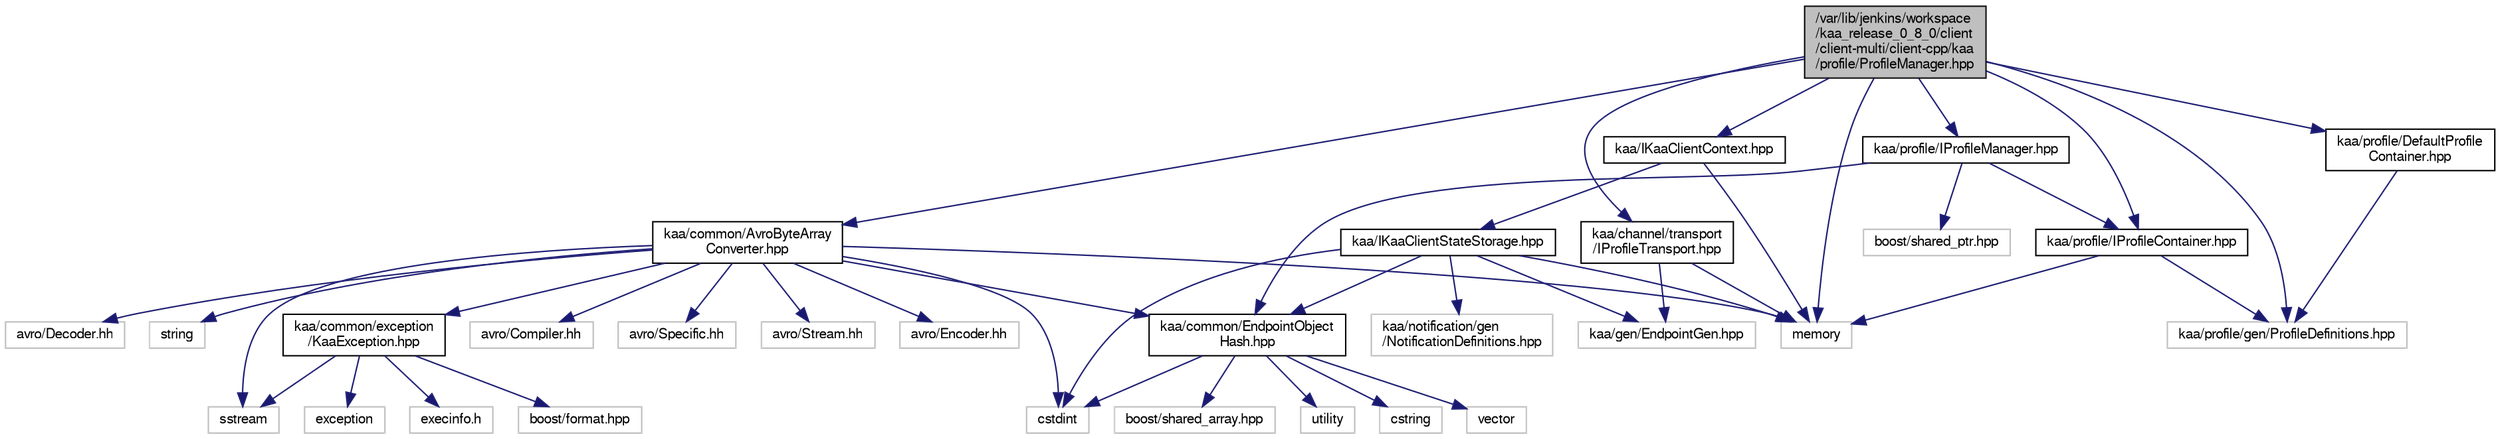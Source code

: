 digraph "/var/lib/jenkins/workspace/kaa_release_0_8_0/client/client-multi/client-cpp/kaa/profile/ProfileManager.hpp"
{
  bgcolor="transparent";
  edge [fontname="FreeSans",fontsize="10",labelfontname="FreeSans",labelfontsize="10"];
  node [fontname="FreeSans",fontsize="10",shape=record];
  Node1 [label="/var/lib/jenkins/workspace\l/kaa_release_0_8_0/client\l/client-multi/client-cpp/kaa\l/profile/ProfileManager.hpp",height=0.2,width=0.4,color="black", fillcolor="grey75", style="filled" fontcolor="black"];
  Node1 -> Node2 [color="midnightblue",fontsize="10",style="solid",fontname="FreeSans"];
  Node2 [label="memory",height=0.2,width=0.4,color="grey75"];
  Node1 -> Node3 [color="midnightblue",fontsize="10",style="solid",fontname="FreeSans"];
  Node3 [label="kaa/profile/IProfileManager.hpp",height=0.2,width=0.4,color="black",URL="$IProfileManager_8hpp.html"];
  Node3 -> Node4 [color="midnightblue",fontsize="10",style="solid",fontname="FreeSans"];
  Node4 [label="boost/shared_ptr.hpp",height=0.2,width=0.4,color="grey75"];
  Node3 -> Node5 [color="midnightblue",fontsize="10",style="solid",fontname="FreeSans"];
  Node5 [label="kaa/profile/IProfileContainer.hpp",height=0.2,width=0.4,color="black",URL="$IProfileContainer_8hpp.html"];
  Node5 -> Node2 [color="midnightblue",fontsize="10",style="solid",fontname="FreeSans"];
  Node5 -> Node6 [color="midnightblue",fontsize="10",style="solid",fontname="FreeSans"];
  Node6 [label="kaa/profile/gen/ProfileDefinitions.hpp",height=0.2,width=0.4,color="grey75"];
  Node3 -> Node7 [color="midnightblue",fontsize="10",style="solid",fontname="FreeSans"];
  Node7 [label="kaa/common/EndpointObject\lHash.hpp",height=0.2,width=0.4,color="black",URL="$EndpointObjectHash_8hpp.html"];
  Node7 -> Node8 [color="midnightblue",fontsize="10",style="solid",fontname="FreeSans"];
  Node8 [label="utility",height=0.2,width=0.4,color="grey75"];
  Node7 -> Node9 [color="midnightblue",fontsize="10",style="solid",fontname="FreeSans"];
  Node9 [label="cstring",height=0.2,width=0.4,color="grey75"];
  Node7 -> Node10 [color="midnightblue",fontsize="10",style="solid",fontname="FreeSans"];
  Node10 [label="vector",height=0.2,width=0.4,color="grey75"];
  Node7 -> Node11 [color="midnightblue",fontsize="10",style="solid",fontname="FreeSans"];
  Node11 [label="cstdint",height=0.2,width=0.4,color="grey75"];
  Node7 -> Node12 [color="midnightblue",fontsize="10",style="solid",fontname="FreeSans"];
  Node12 [label="boost/shared_array.hpp",height=0.2,width=0.4,color="grey75"];
  Node1 -> Node5 [color="midnightblue",fontsize="10",style="solid",fontname="FreeSans"];
  Node1 -> Node13 [color="midnightblue",fontsize="10",style="solid",fontname="FreeSans"];
  Node13 [label="kaa/profile/DefaultProfile\lContainer.hpp",height=0.2,width=0.4,color="black",URL="$DefaultProfileContainer_8hpp.html"];
  Node13 -> Node6 [color="midnightblue",fontsize="10",style="solid",fontname="FreeSans"];
  Node1 -> Node14 [color="midnightblue",fontsize="10",style="solid",fontname="FreeSans"];
  Node14 [label="kaa/common/AvroByteArray\lConverter.hpp",height=0.2,width=0.4,color="black",URL="$AvroByteArrayConverter_8hpp.html"];
  Node14 -> Node15 [color="midnightblue",fontsize="10",style="solid",fontname="FreeSans"];
  Node15 [label="string",height=0.2,width=0.4,color="grey75"];
  Node14 -> Node2 [color="midnightblue",fontsize="10",style="solid",fontname="FreeSans"];
  Node14 -> Node16 [color="midnightblue",fontsize="10",style="solid",fontname="FreeSans"];
  Node16 [label="sstream",height=0.2,width=0.4,color="grey75"];
  Node14 -> Node11 [color="midnightblue",fontsize="10",style="solid",fontname="FreeSans"];
  Node14 -> Node17 [color="midnightblue",fontsize="10",style="solid",fontname="FreeSans"];
  Node17 [label="avro/Compiler.hh",height=0.2,width=0.4,color="grey75"];
  Node14 -> Node18 [color="midnightblue",fontsize="10",style="solid",fontname="FreeSans"];
  Node18 [label="avro/Specific.hh",height=0.2,width=0.4,color="grey75"];
  Node14 -> Node19 [color="midnightblue",fontsize="10",style="solid",fontname="FreeSans"];
  Node19 [label="avro/Stream.hh",height=0.2,width=0.4,color="grey75"];
  Node14 -> Node20 [color="midnightblue",fontsize="10",style="solid",fontname="FreeSans"];
  Node20 [label="avro/Encoder.hh",height=0.2,width=0.4,color="grey75"];
  Node14 -> Node21 [color="midnightblue",fontsize="10",style="solid",fontname="FreeSans"];
  Node21 [label="avro/Decoder.hh",height=0.2,width=0.4,color="grey75"];
  Node14 -> Node7 [color="midnightblue",fontsize="10",style="solid",fontname="FreeSans"];
  Node14 -> Node22 [color="midnightblue",fontsize="10",style="solid",fontname="FreeSans"];
  Node22 [label="kaa/common/exception\l/KaaException.hpp",height=0.2,width=0.4,color="black",URL="$KaaException_8hpp.html"];
  Node22 -> Node23 [color="midnightblue",fontsize="10",style="solid",fontname="FreeSans"];
  Node23 [label="boost/format.hpp",height=0.2,width=0.4,color="grey75"];
  Node22 -> Node24 [color="midnightblue",fontsize="10",style="solid",fontname="FreeSans"];
  Node24 [label="exception",height=0.2,width=0.4,color="grey75"];
  Node22 -> Node16 [color="midnightblue",fontsize="10",style="solid",fontname="FreeSans"];
  Node22 -> Node25 [color="midnightblue",fontsize="10",style="solid",fontname="FreeSans"];
  Node25 [label="execinfo.h",height=0.2,width=0.4,color="grey75"];
  Node1 -> Node26 [color="midnightblue",fontsize="10",style="solid",fontname="FreeSans"];
  Node26 [label="kaa/channel/transport\l/IProfileTransport.hpp",height=0.2,width=0.4,color="black",URL="$IProfileTransport_8hpp.html"];
  Node26 -> Node2 [color="midnightblue",fontsize="10",style="solid",fontname="FreeSans"];
  Node26 -> Node27 [color="midnightblue",fontsize="10",style="solid",fontname="FreeSans"];
  Node27 [label="kaa/gen/EndpointGen.hpp",height=0.2,width=0.4,color="grey75"];
  Node1 -> Node6 [color="midnightblue",fontsize="10",style="solid",fontname="FreeSans"];
  Node1 -> Node28 [color="midnightblue",fontsize="10",style="solid",fontname="FreeSans"];
  Node28 [label="kaa/IKaaClientContext.hpp",height=0.2,width=0.4,color="black",URL="$IKaaClientContext_8hpp.html"];
  Node28 -> Node2 [color="midnightblue",fontsize="10",style="solid",fontname="FreeSans"];
  Node28 -> Node29 [color="midnightblue",fontsize="10",style="solid",fontname="FreeSans"];
  Node29 [label="kaa/IKaaClientStateStorage.hpp",height=0.2,width=0.4,color="black",URL="$IKaaClientStateStorage_8hpp.html"];
  Node29 -> Node11 [color="midnightblue",fontsize="10",style="solid",fontname="FreeSans"];
  Node29 -> Node2 [color="midnightblue",fontsize="10",style="solid",fontname="FreeSans"];
  Node29 -> Node27 [color="midnightblue",fontsize="10",style="solid",fontname="FreeSans"];
  Node29 -> Node7 [color="midnightblue",fontsize="10",style="solid",fontname="FreeSans"];
  Node29 -> Node30 [color="midnightblue",fontsize="10",style="solid",fontname="FreeSans"];
  Node30 [label="kaa/notification/gen\l/NotificationDefinitions.hpp",height=0.2,width=0.4,color="grey75"];
}
